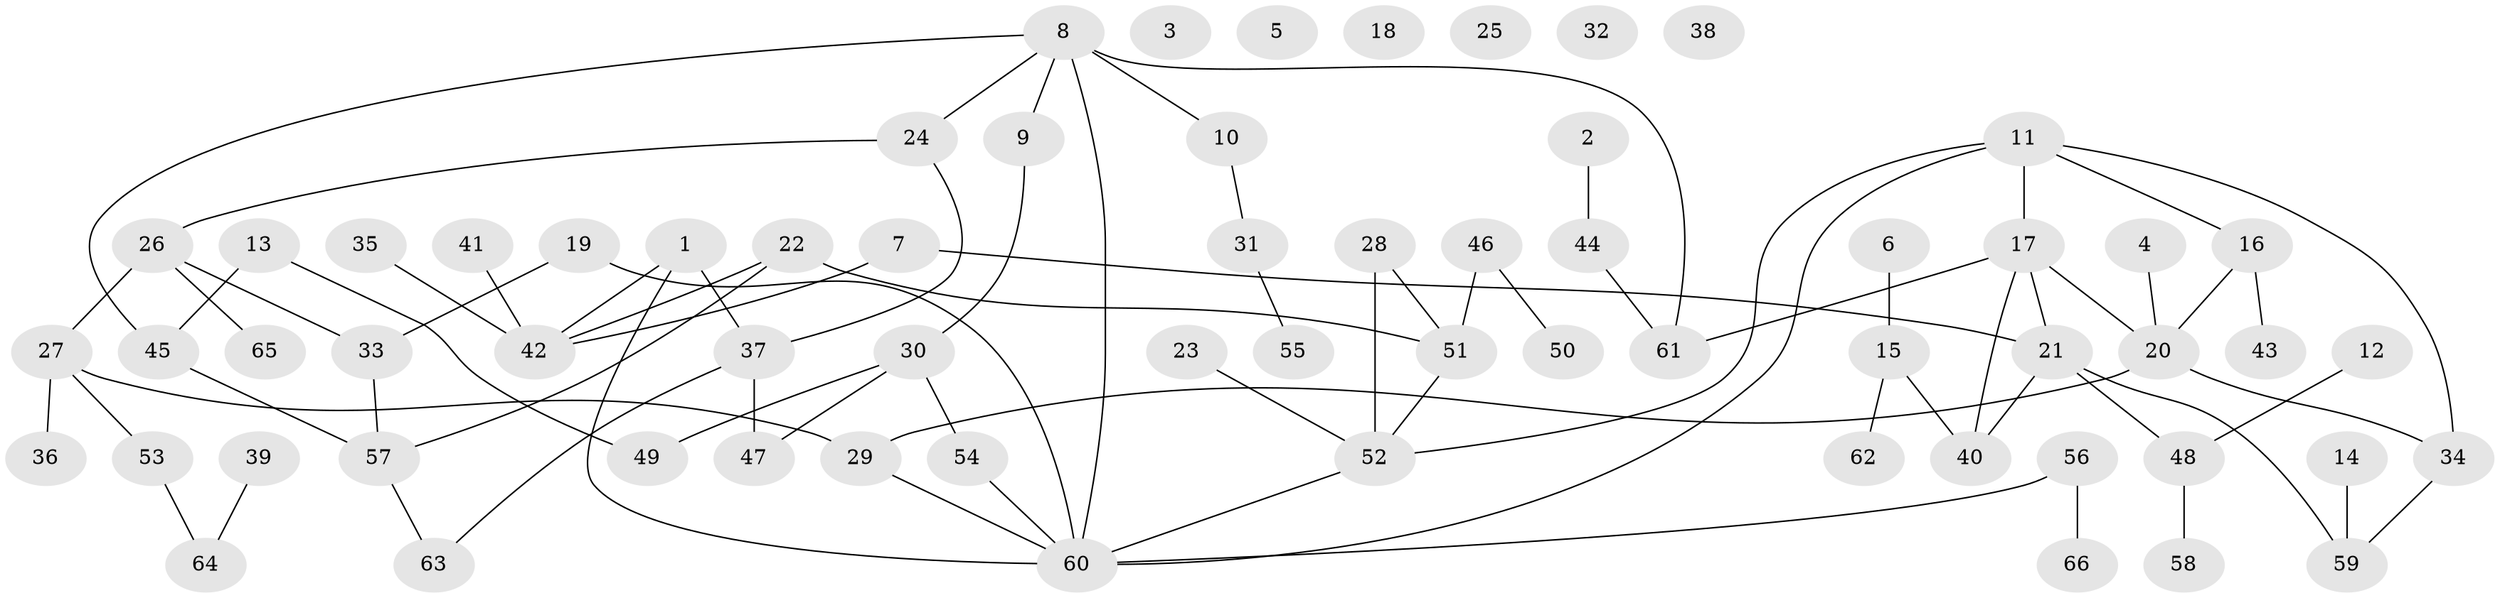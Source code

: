 // Generated by graph-tools (version 1.1) at 2025/33/03/09/25 02:33:32]
// undirected, 66 vertices, 78 edges
graph export_dot {
graph [start="1"]
  node [color=gray90,style=filled];
  1;
  2;
  3;
  4;
  5;
  6;
  7;
  8;
  9;
  10;
  11;
  12;
  13;
  14;
  15;
  16;
  17;
  18;
  19;
  20;
  21;
  22;
  23;
  24;
  25;
  26;
  27;
  28;
  29;
  30;
  31;
  32;
  33;
  34;
  35;
  36;
  37;
  38;
  39;
  40;
  41;
  42;
  43;
  44;
  45;
  46;
  47;
  48;
  49;
  50;
  51;
  52;
  53;
  54;
  55;
  56;
  57;
  58;
  59;
  60;
  61;
  62;
  63;
  64;
  65;
  66;
  1 -- 37;
  1 -- 42;
  1 -- 60;
  2 -- 44;
  4 -- 20;
  6 -- 15;
  7 -- 21;
  7 -- 42;
  8 -- 9;
  8 -- 10;
  8 -- 24;
  8 -- 45;
  8 -- 60;
  8 -- 61;
  9 -- 30;
  10 -- 31;
  11 -- 16;
  11 -- 17;
  11 -- 34;
  11 -- 52;
  11 -- 60;
  12 -- 48;
  13 -- 45;
  13 -- 49;
  14 -- 59;
  15 -- 40;
  15 -- 62;
  16 -- 20;
  16 -- 43;
  17 -- 20;
  17 -- 21;
  17 -- 40;
  17 -- 61;
  19 -- 33;
  19 -- 60;
  20 -- 29;
  20 -- 34;
  21 -- 40;
  21 -- 48;
  21 -- 59;
  22 -- 42;
  22 -- 51;
  22 -- 57;
  23 -- 52;
  24 -- 26;
  24 -- 37;
  26 -- 27;
  26 -- 33;
  26 -- 65;
  27 -- 29;
  27 -- 36;
  27 -- 53;
  28 -- 51;
  28 -- 52;
  29 -- 60;
  30 -- 47;
  30 -- 49;
  30 -- 54;
  31 -- 55;
  33 -- 57;
  34 -- 59;
  35 -- 42;
  37 -- 47;
  37 -- 63;
  39 -- 64;
  41 -- 42;
  44 -- 61;
  45 -- 57;
  46 -- 50;
  46 -- 51;
  48 -- 58;
  51 -- 52;
  52 -- 60;
  53 -- 64;
  54 -- 60;
  56 -- 60;
  56 -- 66;
  57 -- 63;
}
